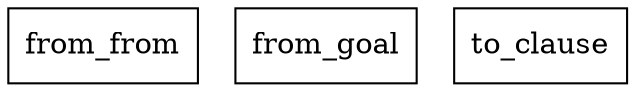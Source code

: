 digraph {
    graph [rankdir=TB
          ,bgcolor=transparent];
    node [shape=box
         ,fillcolor=white
         ,style=filled];
    0 [label=<from_from>];
    1 [label=<from_goal>];
    2 [label=<to_clause>];
}